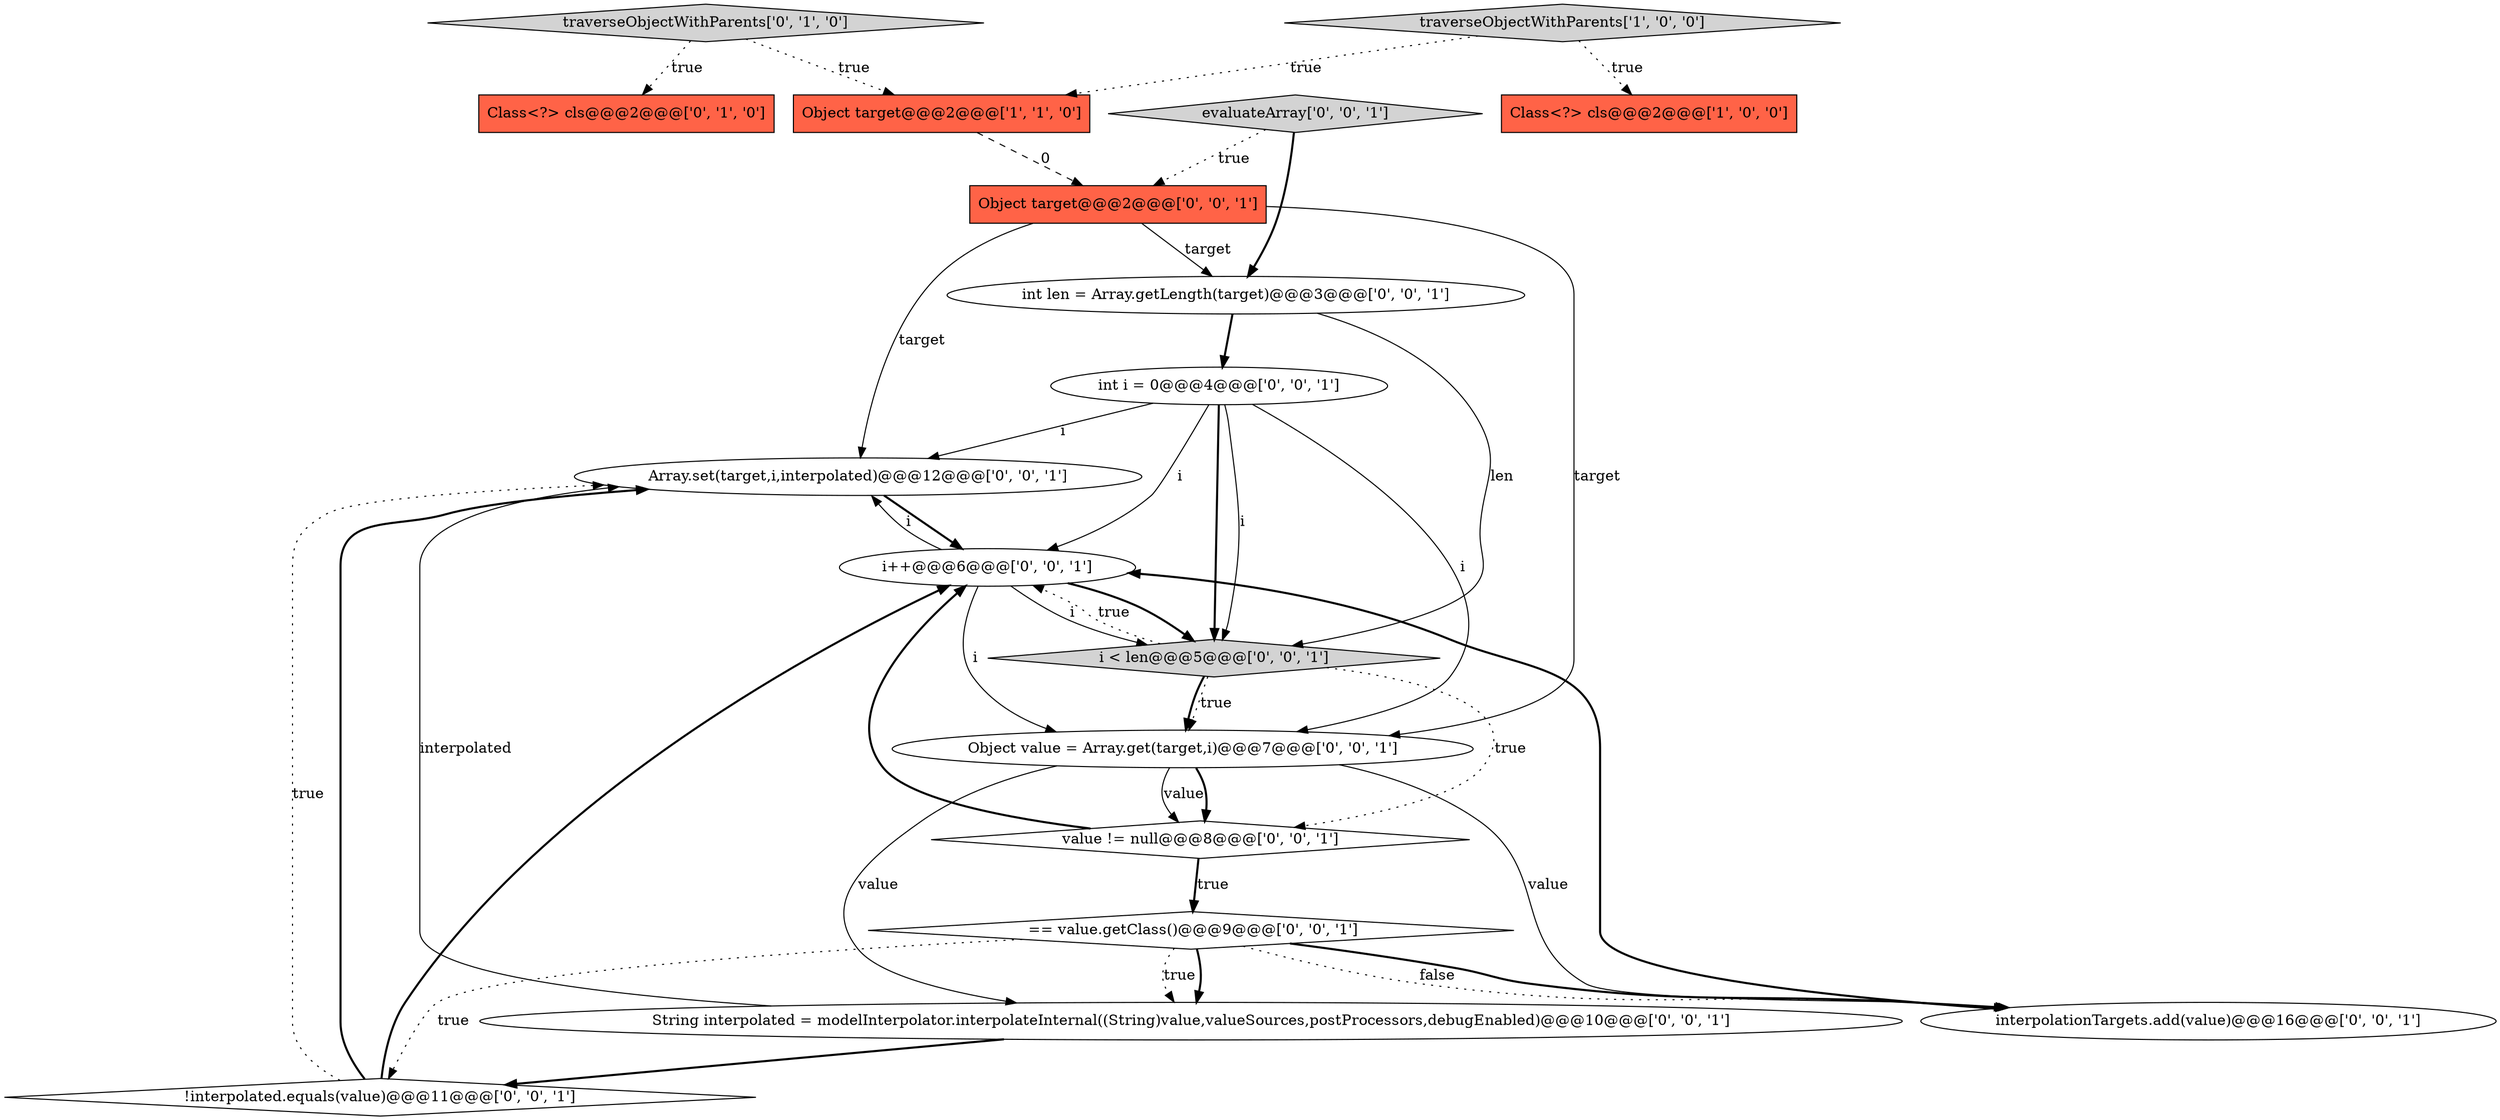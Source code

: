 digraph {
1 [style = filled, label = "Object target@@@2@@@['1', '1', '0']", fillcolor = tomato, shape = box image = "AAA0AAABBB1BBB"];
13 [style = filled, label = "interpolationTargets.add(value)@@@16@@@['0', '0', '1']", fillcolor = white, shape = ellipse image = "AAA0AAABBB3BBB"];
3 [style = filled, label = "traverseObjectWithParents['0', '1', '0']", fillcolor = lightgray, shape = diamond image = "AAA0AAABBB2BBB"];
17 [style = filled, label = "evaluateArray['0', '0', '1']", fillcolor = lightgray, shape = diamond image = "AAA0AAABBB3BBB"];
4 [style = filled, label = "Class<?> cls@@@2@@@['0', '1', '0']", fillcolor = tomato, shape = box image = "AAA0AAABBB2BBB"];
2 [style = filled, label = "traverseObjectWithParents['1', '0', '0']", fillcolor = lightgray, shape = diamond image = "AAA0AAABBB1BBB"];
16 [style = filled, label = "Array.set(target,i,interpolated)@@@12@@@['0', '0', '1']", fillcolor = white, shape = ellipse image = "AAA0AAABBB3BBB"];
6 [style = filled, label = "i < len@@@5@@@['0', '0', '1']", fillcolor = lightgray, shape = diamond image = "AAA0AAABBB3BBB"];
7 [style = filled, label = " == value.getClass()@@@9@@@['0', '0', '1']", fillcolor = white, shape = diamond image = "AAA0AAABBB3BBB"];
0 [style = filled, label = "Class<?> cls@@@2@@@['1', '0', '0']", fillcolor = tomato, shape = box image = "AAA0AAABBB1BBB"];
8 [style = filled, label = "Object target@@@2@@@['0', '0', '1']", fillcolor = tomato, shape = box image = "AAA0AAABBB3BBB"];
10 [style = filled, label = "String interpolated = modelInterpolator.interpolateInternal((String)value,valueSources,postProcessors,debugEnabled)@@@10@@@['0', '0', '1']", fillcolor = white, shape = ellipse image = "AAA0AAABBB3BBB"];
11 [style = filled, label = "Object value = Array.get(target,i)@@@7@@@['0', '0', '1']", fillcolor = white, shape = ellipse image = "AAA0AAABBB3BBB"];
14 [style = filled, label = "int len = Array.getLength(target)@@@3@@@['0', '0', '1']", fillcolor = white, shape = ellipse image = "AAA0AAABBB3BBB"];
9 [style = filled, label = "value != null@@@8@@@['0', '0', '1']", fillcolor = white, shape = diamond image = "AAA0AAABBB3BBB"];
12 [style = filled, label = "int i = 0@@@4@@@['0', '0', '1']", fillcolor = white, shape = ellipse image = "AAA0AAABBB3BBB"];
5 [style = filled, label = "!interpolated.equals(value)@@@11@@@['0', '0', '1']", fillcolor = white, shape = diamond image = "AAA0AAABBB3BBB"];
15 [style = filled, label = "i++@@@6@@@['0', '0', '1']", fillcolor = white, shape = ellipse image = "AAA0AAABBB3BBB"];
12->11 [style = solid, label="i"];
13->15 [style = bold, label=""];
10->16 [style = solid, label="interpolated"];
11->9 [style = solid, label="value"];
5->16 [style = dotted, label="true"];
12->15 [style = solid, label="i"];
3->1 [style = dotted, label="true"];
7->10 [style = bold, label=""];
7->13 [style = dotted, label="false"];
9->7 [style = dotted, label="true"];
7->10 [style = dotted, label="true"];
6->11 [style = bold, label=""];
9->15 [style = bold, label=""];
16->15 [style = bold, label=""];
8->14 [style = solid, label="target"];
15->6 [style = solid, label="i"];
11->9 [style = bold, label=""];
14->12 [style = bold, label=""];
17->14 [style = bold, label=""];
1->8 [style = dashed, label="0"];
14->6 [style = solid, label="len"];
15->6 [style = bold, label=""];
5->15 [style = bold, label=""];
8->16 [style = solid, label="target"];
7->5 [style = dotted, label="true"];
15->11 [style = solid, label="i"];
7->13 [style = bold, label=""];
2->1 [style = dotted, label="true"];
3->4 [style = dotted, label="true"];
11->10 [style = solid, label="value"];
12->6 [style = solid, label="i"];
17->8 [style = dotted, label="true"];
6->9 [style = dotted, label="true"];
12->16 [style = solid, label="i"];
2->0 [style = dotted, label="true"];
8->11 [style = solid, label="target"];
15->16 [style = solid, label="i"];
11->13 [style = solid, label="value"];
5->16 [style = bold, label=""];
10->5 [style = bold, label=""];
12->6 [style = bold, label=""];
6->15 [style = dotted, label="true"];
6->11 [style = dotted, label="true"];
9->7 [style = bold, label=""];
}

